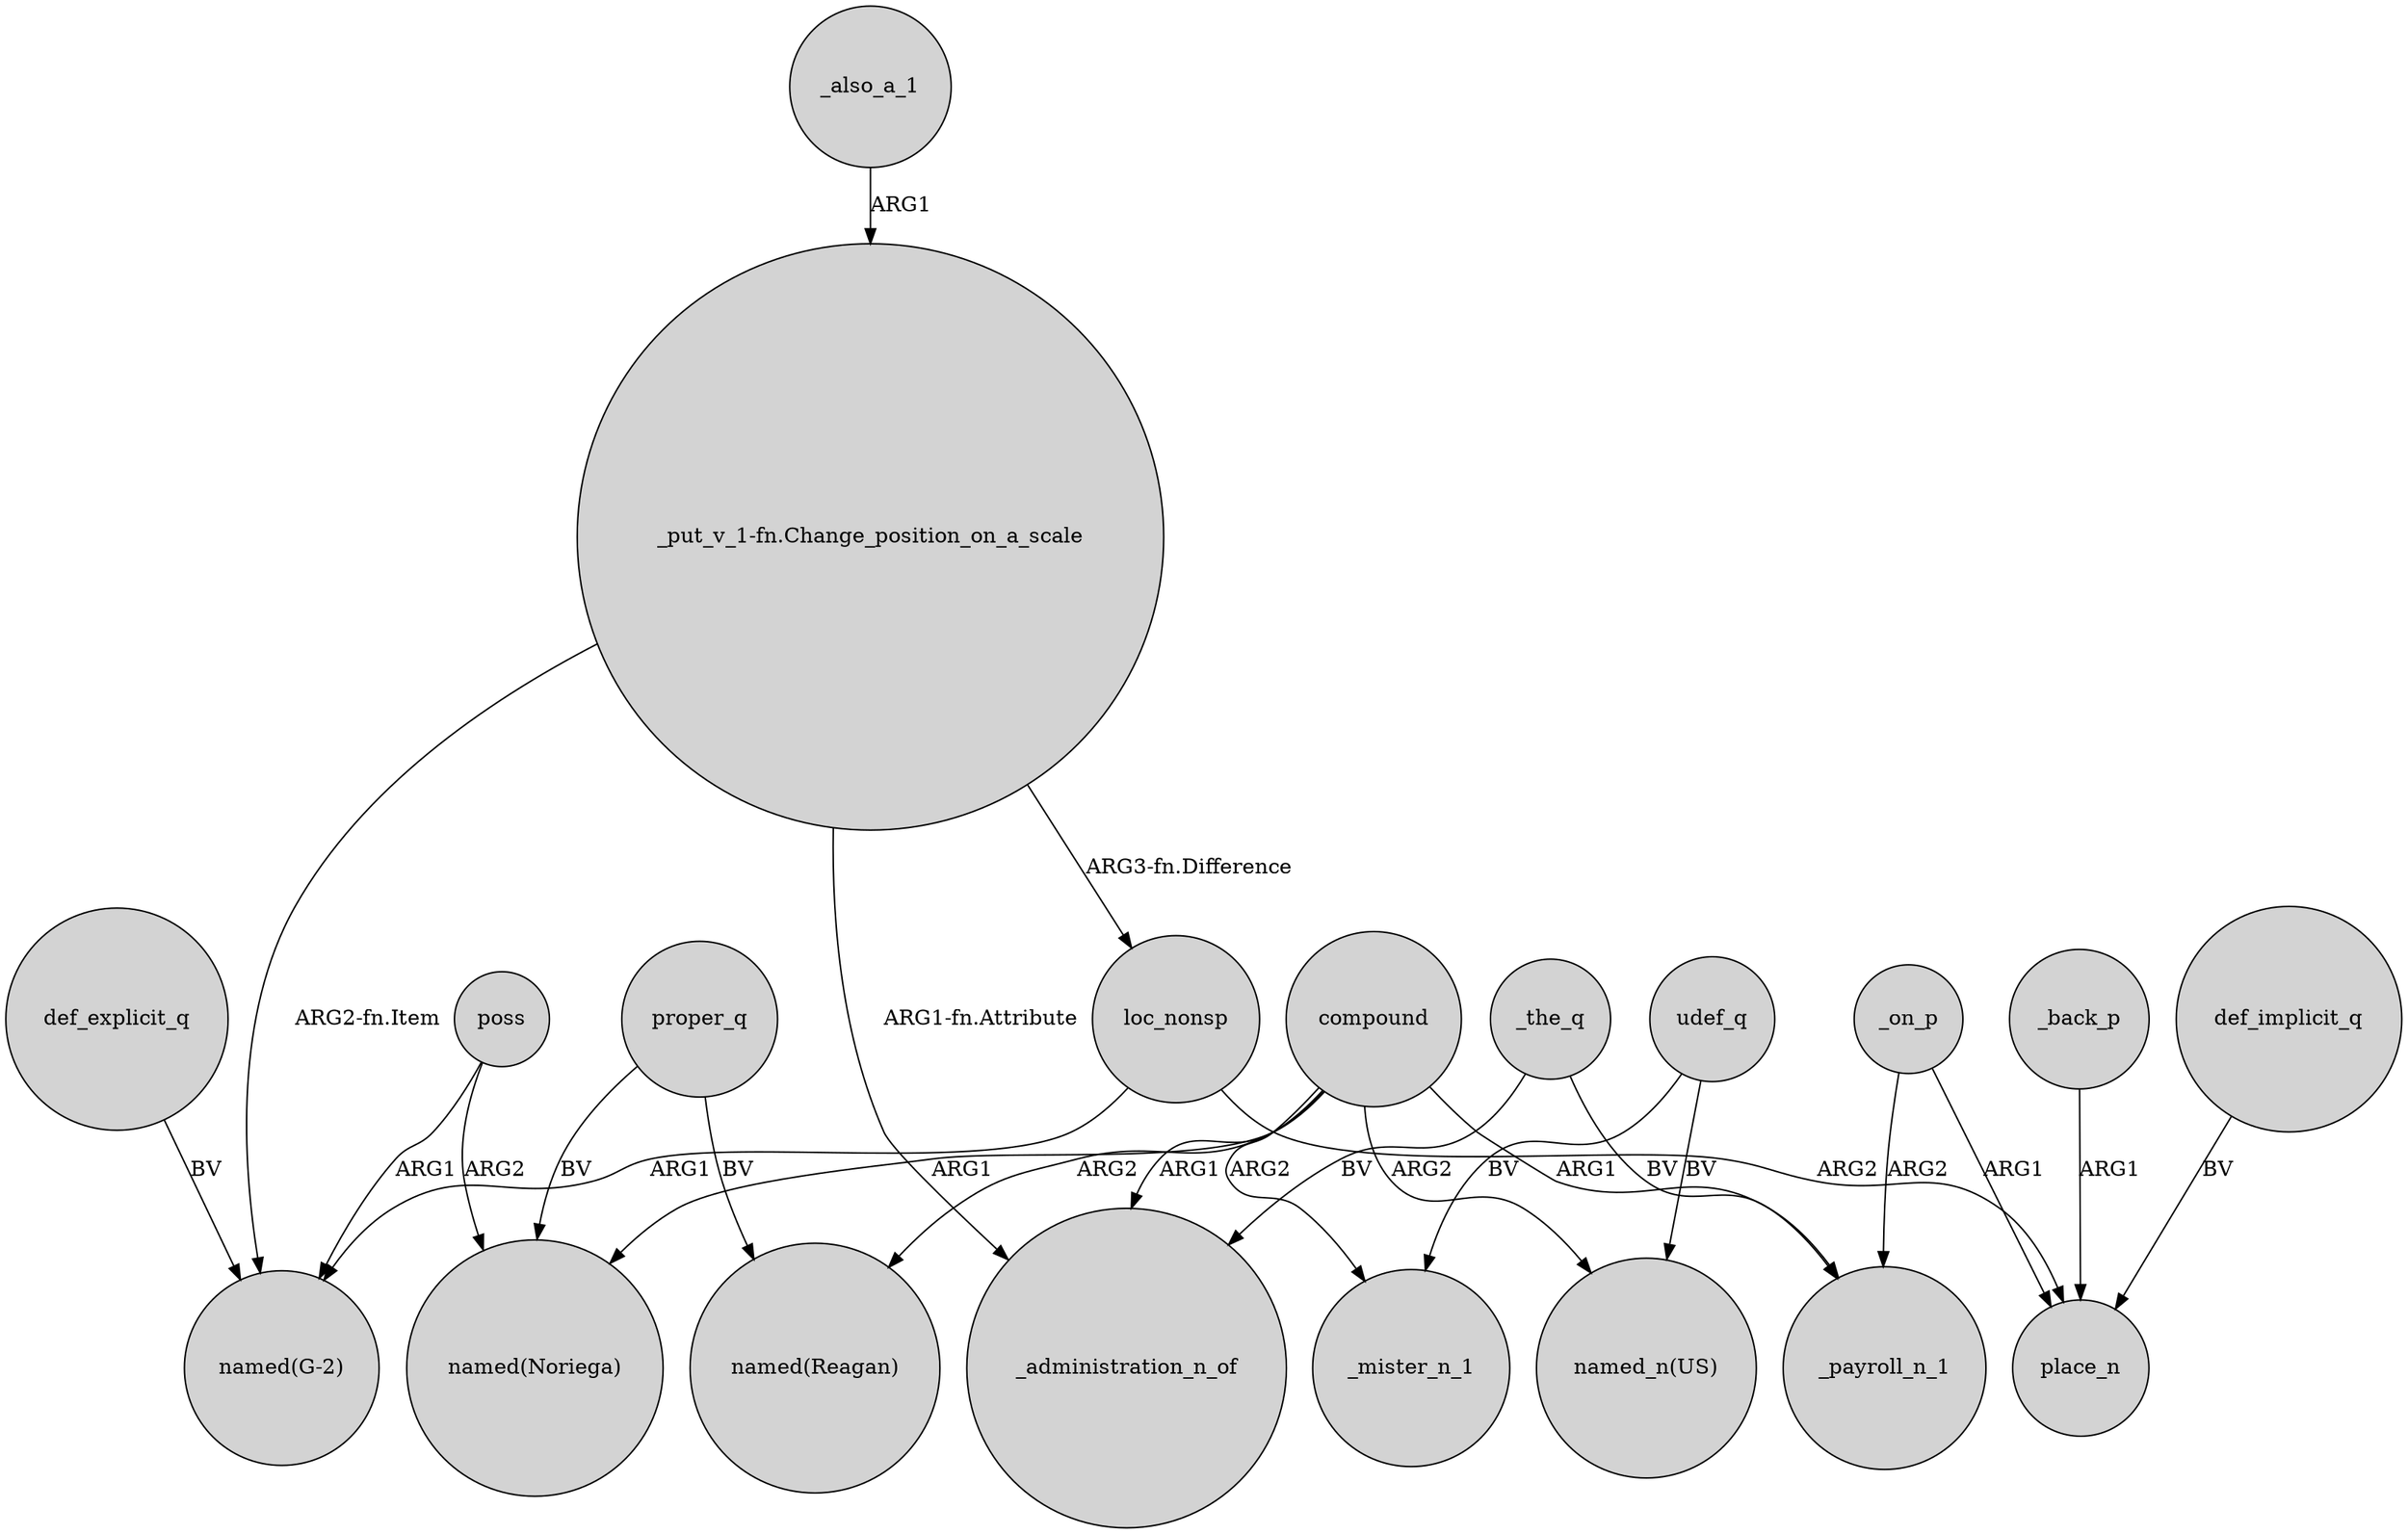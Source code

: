 digraph {
	node [shape=circle style=filled]
	compound -> "named(Noriega)" [label=ARG1]
	_on_p -> _payroll_n_1 [label=ARG2]
	compound -> _mister_n_1 [label=ARG2]
	def_implicit_q -> place_n [label=BV]
	"_put_v_1-fn.Change_position_on_a_scale" -> _administration_n_of [label="ARG1-fn.Attribute"]
	compound -> _administration_n_of [label=ARG1]
	compound -> _payroll_n_1 [label=ARG1]
	proper_q -> "named(Reagan)" [label=BV]
	udef_q -> _mister_n_1 [label=BV]
	_the_q -> _payroll_n_1 [label=BV]
	_also_a_1 -> "_put_v_1-fn.Change_position_on_a_scale" [label=ARG1]
	def_explicit_q -> "named(G-2)" [label=BV]
	_back_p -> place_n [label=ARG1]
	_on_p -> place_n [label=ARG1]
	poss -> "named(Noriega)" [label=ARG2]
	loc_nonsp -> place_n [label=ARG2]
	"_put_v_1-fn.Change_position_on_a_scale" -> "named(G-2)" [label="ARG2-fn.Item"]
	poss -> "named(G-2)" [label=ARG1]
	compound -> "named(Reagan)" [label=ARG2]
	loc_nonsp -> "named(G-2)" [label=ARG1]
	_the_q -> _administration_n_of [label=BV]
	compound -> "named_n(US)" [label=ARG2]
	udef_q -> "named_n(US)" [label=BV]
	proper_q -> "named(Noriega)" [label=BV]
	"_put_v_1-fn.Change_position_on_a_scale" -> loc_nonsp [label="ARG3-fn.Difference"]
}

